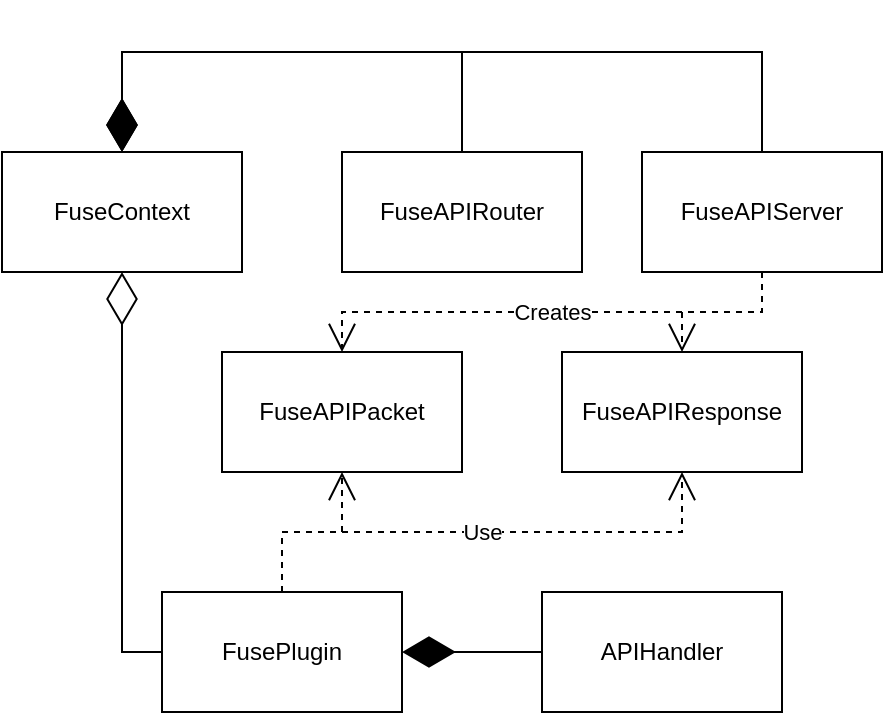 <mxfile version="22.0.3" type="device">
  <diagram name="Page-1" id="XaGb6TCkapr2E8wi6nP3">
    <mxGraphModel dx="1114" dy="999" grid="1" gridSize="10" guides="1" tooltips="1" connect="1" arrows="1" fold="1" page="1" pageScale="1" pageWidth="850" pageHeight="1100" math="0" shadow="0">
      <root>
        <mxCell id="0" />
        <mxCell id="1" parent="0" />
        <mxCell id="wL2TN6UBxv5y5MQFp7Bn-1" value="FuseAPIServer" style="rounded=0;whiteSpace=wrap;html=1;" vertex="1" parent="1">
          <mxGeometry x="360" y="160" width="120" height="60" as="geometry" />
        </mxCell>
        <mxCell id="wL2TN6UBxv5y5MQFp7Bn-2" value="FuseContext" style="rounded=0;whiteSpace=wrap;html=1;" vertex="1" parent="1">
          <mxGeometry x="40" y="160" width="120" height="60" as="geometry" />
        </mxCell>
        <mxCell id="wL2TN6UBxv5y5MQFp7Bn-3" value="FuseAPIRouter" style="rounded=0;whiteSpace=wrap;html=1;" vertex="1" parent="1">
          <mxGeometry x="210" y="160" width="120" height="60" as="geometry" />
        </mxCell>
        <mxCell id="wL2TN6UBxv5y5MQFp7Bn-4" value="" style="endArrow=diamondThin;endFill=1;endSize=24;html=1;rounded=0;entryX=0.5;entryY=0;entryDx=0;entryDy=0;exitX=0.5;exitY=0;exitDx=0;exitDy=0;edgeStyle=orthogonalEdgeStyle;" edge="1" parent="1" source="wL2TN6UBxv5y5MQFp7Bn-3" target="wL2TN6UBxv5y5MQFp7Bn-2">
          <mxGeometry width="160" relative="1" as="geometry">
            <mxPoint x="250" y="370" as="sourcePoint" />
            <mxPoint x="410" y="370" as="targetPoint" />
            <Array as="points">
              <mxPoint x="270" y="110" />
              <mxPoint x="100" y="110" />
            </Array>
          </mxGeometry>
        </mxCell>
        <mxCell id="wL2TN6UBxv5y5MQFp7Bn-5" value="" style="endArrow=diamondThin;endFill=1;endSize=24;html=1;rounded=0;exitX=0.5;exitY=0;exitDx=0;exitDy=0;entryX=0.5;entryY=0;entryDx=0;entryDy=0;edgeStyle=orthogonalEdgeStyle;" edge="1" parent="1" source="wL2TN6UBxv5y5MQFp7Bn-1" target="wL2TN6UBxv5y5MQFp7Bn-2">
          <mxGeometry width="160" relative="1" as="geometry">
            <mxPoint x="280" y="170" as="sourcePoint" />
            <mxPoint x="360" y="50" as="targetPoint" />
            <Array as="points">
              <mxPoint x="420" y="110" />
              <mxPoint x="100" y="110" />
            </Array>
          </mxGeometry>
        </mxCell>
        <mxCell id="wL2TN6UBxv5y5MQFp7Bn-6" value="FusePlugin" style="rounded=0;whiteSpace=wrap;html=1;" vertex="1" parent="1">
          <mxGeometry x="120" y="380" width="120" height="60" as="geometry" />
        </mxCell>
        <mxCell id="wL2TN6UBxv5y5MQFp7Bn-7" value="" style="endArrow=diamondThin;endFill=0;endSize=24;html=1;rounded=0;entryX=0.5;entryY=1;entryDx=0;entryDy=0;exitX=0;exitY=0.5;exitDx=0;exitDy=0;edgeStyle=orthogonalEdgeStyle;" edge="1" parent="1" source="wL2TN6UBxv5y5MQFp7Bn-6" target="wL2TN6UBxv5y5MQFp7Bn-2">
          <mxGeometry width="160" relative="1" as="geometry">
            <mxPoint x="140" y="500" as="sourcePoint" />
            <mxPoint x="300" y="500" as="targetPoint" />
          </mxGeometry>
        </mxCell>
        <mxCell id="wL2TN6UBxv5y5MQFp7Bn-8" value="FuseAPIPacket" style="rounded=0;whiteSpace=wrap;html=1;" vertex="1" parent="1">
          <mxGeometry x="150" y="260" width="120" height="60" as="geometry" />
        </mxCell>
        <mxCell id="wL2TN6UBxv5y5MQFp7Bn-9" value="FuseAPIResponse" style="rounded=0;whiteSpace=wrap;html=1;" vertex="1" parent="1">
          <mxGeometry x="320" y="260" width="120" height="60" as="geometry" />
        </mxCell>
        <mxCell id="wL2TN6UBxv5y5MQFp7Bn-10" value="" style="endArrow=open;endSize=12;dashed=1;html=1;rounded=0;exitX=0.5;exitY=1;exitDx=0;exitDy=0;entryX=0.5;entryY=0;entryDx=0;entryDy=0;edgeStyle=orthogonalEdgeStyle;" edge="1" parent="1" source="wL2TN6UBxv5y5MQFp7Bn-1" target="wL2TN6UBxv5y5MQFp7Bn-9">
          <mxGeometry width="160" relative="1" as="geometry">
            <mxPoint x="540" y="365" as="sourcePoint" />
            <mxPoint x="330" y="405" as="targetPoint" />
          </mxGeometry>
        </mxCell>
        <mxCell id="wL2TN6UBxv5y5MQFp7Bn-11" value="Creates" style="endArrow=open;endSize=12;dashed=1;html=1;rounded=0;exitX=0.5;exitY=1;exitDx=0;exitDy=0;entryX=0.5;entryY=0;entryDx=0;entryDy=0;edgeStyle=orthogonalEdgeStyle;" edge="1" parent="1" source="wL2TN6UBxv5y5MQFp7Bn-1" target="wL2TN6UBxv5y5MQFp7Bn-8">
          <mxGeometry width="160" relative="1" as="geometry">
            <mxPoint x="550" y="375" as="sourcePoint" />
            <mxPoint x="340" y="415" as="targetPoint" />
          </mxGeometry>
        </mxCell>
        <mxCell id="wL2TN6UBxv5y5MQFp7Bn-12" value="" style="endArrow=open;endSize=12;dashed=1;html=1;rounded=0;exitX=0.5;exitY=0;exitDx=0;exitDy=0;entryX=0.5;entryY=1;entryDx=0;entryDy=0;edgeStyle=orthogonalEdgeStyle;" edge="1" parent="1" source="wL2TN6UBxv5y5MQFp7Bn-6" target="wL2TN6UBxv5y5MQFp7Bn-8">
          <mxGeometry x="-0.429" y="32" width="160" relative="1" as="geometry">
            <mxPoint x="320" y="480" as="sourcePoint" />
            <mxPoint x="480" y="480" as="targetPoint" />
            <mxPoint x="-30" y="22" as="offset" />
          </mxGeometry>
        </mxCell>
        <mxCell id="wL2TN6UBxv5y5MQFp7Bn-14" value="Use" style="endArrow=open;endSize=12;dashed=1;html=1;rounded=0;exitX=0.5;exitY=0;exitDx=0;exitDy=0;entryX=0.5;entryY=1;entryDx=0;entryDy=0;edgeStyle=orthogonalEdgeStyle;" edge="1" parent="1" source="wL2TN6UBxv5y5MQFp7Bn-6" target="wL2TN6UBxv5y5MQFp7Bn-9">
          <mxGeometry width="160" relative="1" as="geometry">
            <mxPoint x="340" y="470" as="sourcePoint" />
            <mxPoint x="500" y="470" as="targetPoint" />
          </mxGeometry>
        </mxCell>
        <mxCell id="wL2TN6UBxv5y5MQFp7Bn-18" value="APIHandler" style="rounded=0;whiteSpace=wrap;html=1;" vertex="1" parent="1">
          <mxGeometry x="310" y="380" width="120" height="60" as="geometry" />
        </mxCell>
        <mxCell id="wL2TN6UBxv5y5MQFp7Bn-19" value="" style="endArrow=diamondThin;endFill=1;endSize=24;html=1;rounded=0;entryX=1;entryY=0.5;entryDx=0;entryDy=0;exitX=0;exitY=0.5;exitDx=0;exitDy=0;" edge="1" parent="1" source="wL2TN6UBxv5y5MQFp7Bn-18" target="wL2TN6UBxv5y5MQFp7Bn-6">
          <mxGeometry width="160" relative="1" as="geometry">
            <mxPoint x="250" y="550" as="sourcePoint" />
            <mxPoint x="410" y="550" as="targetPoint" />
          </mxGeometry>
        </mxCell>
      </root>
    </mxGraphModel>
  </diagram>
</mxfile>
